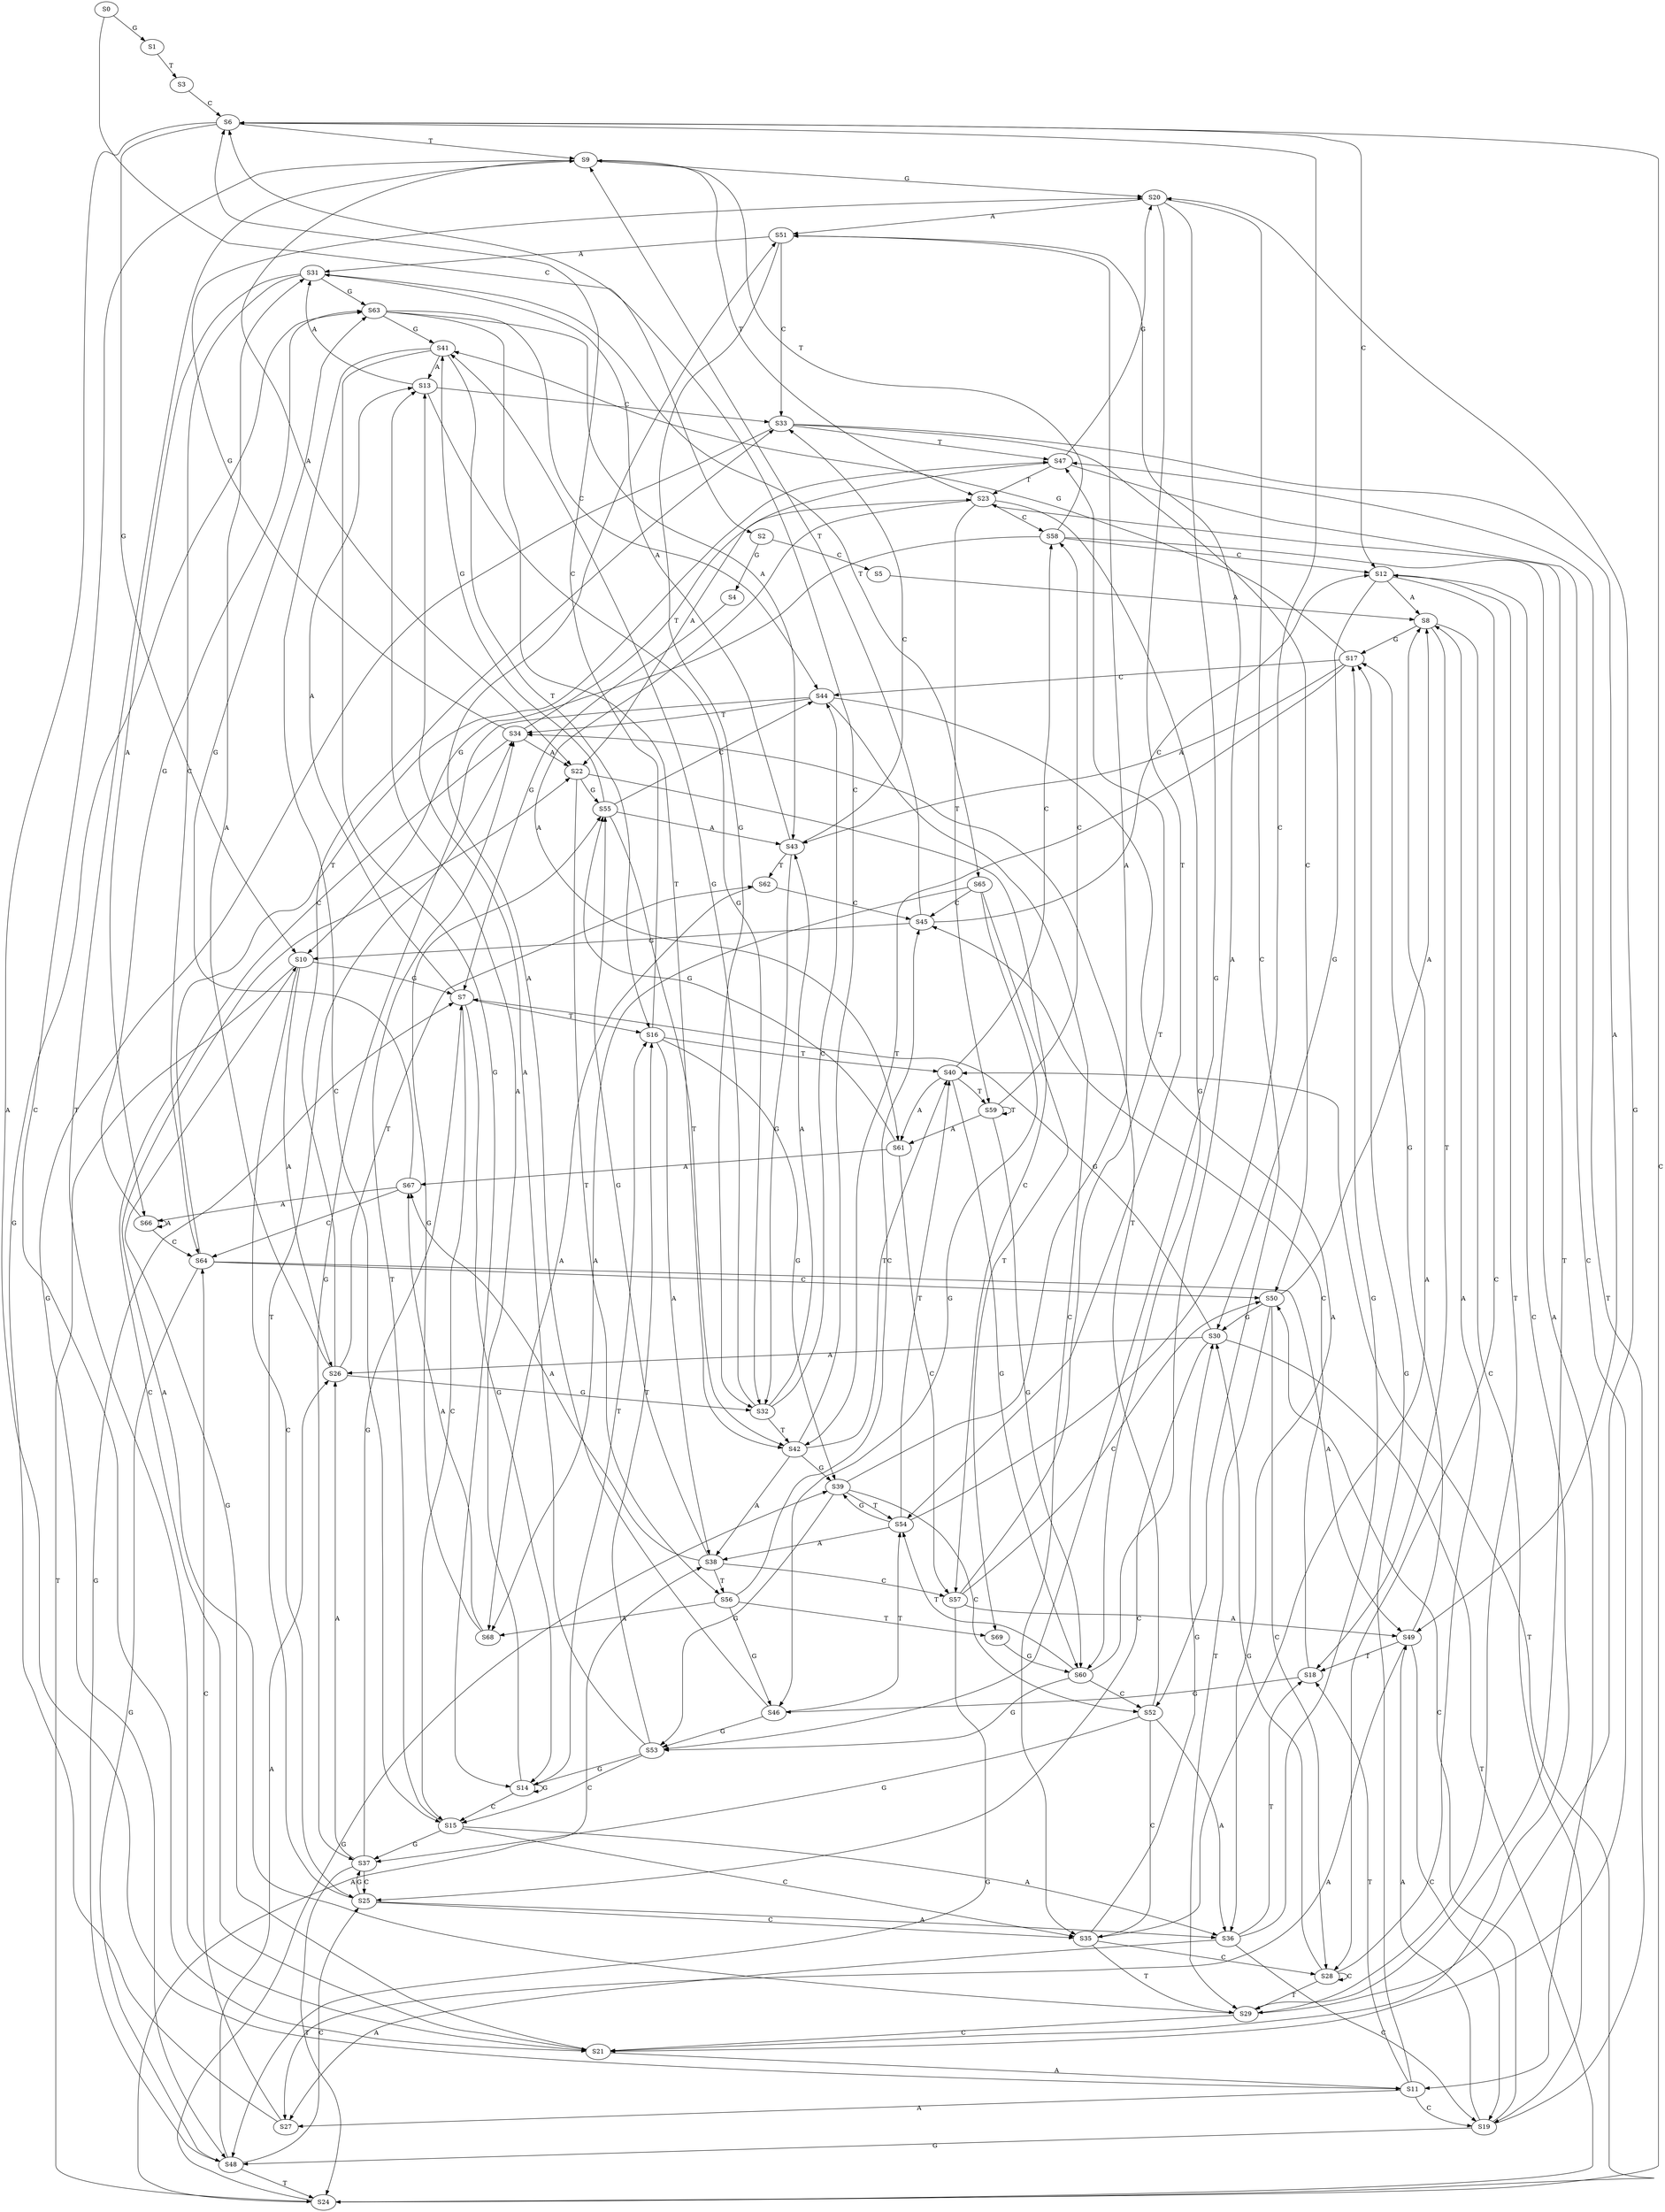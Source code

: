 strict digraph  {
	S0 -> S1 [ label = G ];
	S0 -> S2 [ label = C ];
	S1 -> S3 [ label = T ];
	S2 -> S4 [ label = G ];
	S2 -> S5 [ label = C ];
	S3 -> S6 [ label = C ];
	S4 -> S7 [ label = G ];
	S5 -> S8 [ label = A ];
	S6 -> S9 [ label = T ];
	S6 -> S10 [ label = G ];
	S6 -> S11 [ label = A ];
	S6 -> S12 [ label = C ];
	S7 -> S13 [ label = A ];
	S7 -> S14 [ label = G ];
	S7 -> S15 [ label = C ];
	S7 -> S16 [ label = T ];
	S8 -> S17 [ label = G ];
	S8 -> S18 [ label = T ];
	S8 -> S19 [ label = C ];
	S9 -> S20 [ label = G ];
	S9 -> S21 [ label = C ];
	S9 -> S22 [ label = A ];
	S9 -> S23 [ label = T ];
	S10 -> S7 [ label = G ];
	S10 -> S24 [ label = T ];
	S10 -> S25 [ label = C ];
	S10 -> S26 [ label = A ];
	S11 -> S18 [ label = T ];
	S11 -> S19 [ label = C ];
	S11 -> S27 [ label = A ];
	S11 -> S17 [ label = G ];
	S12 -> S28 [ label = C ];
	S12 -> S8 [ label = A ];
	S12 -> S29 [ label = T ];
	S12 -> S30 [ label = G ];
	S13 -> S31 [ label = A ];
	S13 -> S32 [ label = G ];
	S13 -> S33 [ label = C ];
	S14 -> S16 [ label = T ];
	S14 -> S15 [ label = C ];
	S14 -> S14 [ label = G ];
	S14 -> S13 [ label = A ];
	S15 -> S34 [ label = T ];
	S15 -> S35 [ label = C ];
	S15 -> S36 [ label = A ];
	S15 -> S37 [ label = G ];
	S16 -> S38 [ label = A ];
	S16 -> S6 [ label = C ];
	S16 -> S39 [ label = G ];
	S16 -> S40 [ label = T ];
	S17 -> S41 [ label = G ];
	S17 -> S42 [ label = T ];
	S17 -> S43 [ label = A ];
	S17 -> S44 [ label = C ];
	S18 -> S45 [ label = C ];
	S18 -> S46 [ label = G ];
	S19 -> S47 [ label = T ];
	S19 -> S48 [ label = G ];
	S19 -> S49 [ label = A ];
	S19 -> S50 [ label = C ];
	S20 -> S51 [ label = A ];
	S20 -> S52 [ label = C ];
	S20 -> S53 [ label = G ];
	S20 -> S54 [ label = T ];
	S21 -> S9 [ label = T ];
	S21 -> S10 [ label = G ];
	S21 -> S12 [ label = C ];
	S21 -> S11 [ label = A ];
	S22 -> S55 [ label = G ];
	S22 -> S56 [ label = T ];
	S22 -> S57 [ label = C ];
	S23 -> S58 [ label = C ];
	S23 -> S59 [ label = T ];
	S23 -> S60 [ label = G ];
	S23 -> S61 [ label = A ];
	S24 -> S6 [ label = C ];
	S24 -> S38 [ label = A ];
	S24 -> S39 [ label = G ];
	S24 -> S40 [ label = T ];
	S25 -> S37 [ label = G ];
	S25 -> S34 [ label = T ];
	S25 -> S35 [ label = C ];
	S25 -> S36 [ label = A ];
	S26 -> S31 [ label = A ];
	S26 -> S33 [ label = C ];
	S26 -> S32 [ label = G ];
	S26 -> S62 [ label = T ];
	S27 -> S63 [ label = G ];
	S27 -> S64 [ label = C ];
	S28 -> S30 [ label = G ];
	S28 -> S28 [ label = C ];
	S28 -> S8 [ label = A ];
	S28 -> S29 [ label = T ];
	S29 -> S20 [ label = G ];
	S29 -> S21 [ label = C ];
	S29 -> S23 [ label = T ];
	S29 -> S22 [ label = A ];
	S30 -> S26 [ label = A ];
	S30 -> S7 [ label = G ];
	S30 -> S24 [ label = T ];
	S30 -> S25 [ label = C ];
	S31 -> S65 [ label = T ];
	S31 -> S64 [ label = C ];
	S31 -> S66 [ label = A ];
	S31 -> S63 [ label = G ];
	S32 -> S42 [ label = T ];
	S32 -> S41 [ label = G ];
	S32 -> S43 [ label = A ];
	S32 -> S44 [ label = C ];
	S33 -> S47 [ label = T ];
	S33 -> S48 [ label = G ];
	S33 -> S50 [ label = C ];
	S33 -> S49 [ label = A ];
	S34 -> S22 [ label = A ];
	S34 -> S21 [ label = C ];
	S34 -> S23 [ label = T ];
	S34 -> S20 [ label = G ];
	S35 -> S30 [ label = G ];
	S35 -> S8 [ label = A ];
	S35 -> S29 [ label = T ];
	S35 -> S28 [ label = C ];
	S36 -> S17 [ label = G ];
	S36 -> S19 [ label = C ];
	S36 -> S27 [ label = A ];
	S36 -> S18 [ label = T ];
	S37 -> S7 [ label = G ];
	S37 -> S26 [ label = A ];
	S37 -> S24 [ label = T ];
	S37 -> S25 [ label = C ];
	S38 -> S56 [ label = T ];
	S38 -> S55 [ label = G ];
	S38 -> S67 [ label = A ];
	S38 -> S57 [ label = C ];
	S39 -> S54 [ label = T ];
	S39 -> S53 [ label = G ];
	S39 -> S51 [ label = A ];
	S39 -> S52 [ label = C ];
	S40 -> S58 [ label = C ];
	S40 -> S60 [ label = G ];
	S40 -> S61 [ label = A ];
	S40 -> S59 [ label = T ];
	S41 -> S13 [ label = A ];
	S41 -> S14 [ label = G ];
	S41 -> S16 [ label = T ];
	S41 -> S15 [ label = C ];
	S42 -> S38 [ label = A ];
	S42 -> S6 [ label = C ];
	S42 -> S39 [ label = G ];
	S42 -> S40 [ label = T ];
	S43 -> S31 [ label = A ];
	S43 -> S33 [ label = C ];
	S43 -> S62 [ label = T ];
	S43 -> S32 [ label = G ];
	S44 -> S35 [ label = C ];
	S44 -> S36 [ label = A ];
	S44 -> S37 [ label = G ];
	S44 -> S34 [ label = T ];
	S45 -> S12 [ label = C ];
	S45 -> S10 [ label = G ];
	S45 -> S9 [ label = T ];
	S46 -> S53 [ label = G ];
	S46 -> S51 [ label = A ];
	S46 -> S54 [ label = T ];
	S47 -> S22 [ label = A ];
	S47 -> S21 [ label = C ];
	S47 -> S23 [ label = T ];
	S47 -> S20 [ label = G ];
	S48 -> S7 [ label = G ];
	S48 -> S26 [ label = A ];
	S48 -> S24 [ label = T ];
	S48 -> S25 [ label = C ];
	S49 -> S17 [ label = G ];
	S49 -> S19 [ label = C ];
	S49 -> S27 [ label = A ];
	S49 -> S18 [ label = T ];
	S50 -> S28 [ label = C ];
	S50 -> S8 [ label = A ];
	S50 -> S29 [ label = T ];
	S50 -> S30 [ label = G ];
	S51 -> S32 [ label = G ];
	S51 -> S33 [ label = C ];
	S51 -> S31 [ label = A ];
	S52 -> S35 [ label = C ];
	S52 -> S37 [ label = G ];
	S52 -> S34 [ label = T ];
	S52 -> S36 [ label = A ];
	S53 -> S14 [ label = G ];
	S53 -> S15 [ label = C ];
	S53 -> S13 [ label = A ];
	S53 -> S16 [ label = T ];
	S54 -> S6 [ label = C ];
	S54 -> S40 [ label = T ];
	S54 -> S39 [ label = G ];
	S54 -> S38 [ label = A ];
	S55 -> S42 [ label = T ];
	S55 -> S43 [ label = A ];
	S55 -> S44 [ label = C ];
	S55 -> S41 [ label = G ];
	S56 -> S45 [ label = C ];
	S56 -> S68 [ label = A ];
	S56 -> S69 [ label = T ];
	S56 -> S46 [ label = G ];
	S57 -> S48 [ label = G ];
	S57 -> S47 [ label = T ];
	S57 -> S49 [ label = A ];
	S57 -> S50 [ label = C ];
	S58 -> S11 [ label = A ];
	S58 -> S12 [ label = C ];
	S58 -> S10 [ label = G ];
	S58 -> S9 [ label = T ];
	S59 -> S60 [ label = G ];
	S59 -> S59 [ label = T ];
	S59 -> S58 [ label = C ];
	S59 -> S61 [ label = A ];
	S60 -> S53 [ label = G ];
	S60 -> S52 [ label = C ];
	S60 -> S54 [ label = T ];
	S60 -> S51 [ label = A ];
	S61 -> S57 [ label = C ];
	S61 -> S55 [ label = G ];
	S61 -> S67 [ label = A ];
	S62 -> S68 [ label = A ];
	S62 -> S45 [ label = C ];
	S63 -> S42 [ label = T ];
	S63 -> S43 [ label = A ];
	S63 -> S44 [ label = C ];
	S63 -> S41 [ label = G ];
	S64 -> S49 [ label = A ];
	S64 -> S50 [ label = C ];
	S64 -> S48 [ label = G ];
	S64 -> S47 [ label = T ];
	S65 -> S68 [ label = A ];
	S65 -> S45 [ label = C ];
	S65 -> S46 [ label = G ];
	S65 -> S69 [ label = T ];
	S66 -> S63 [ label = G ];
	S66 -> S64 [ label = C ];
	S66 -> S66 [ label = A ];
	S67 -> S63 [ label = G ];
	S67 -> S66 [ label = A ];
	S67 -> S64 [ label = C ];
	S68 -> S55 [ label = G ];
	S68 -> S67 [ label = A ];
	S69 -> S60 [ label = G ];
}
